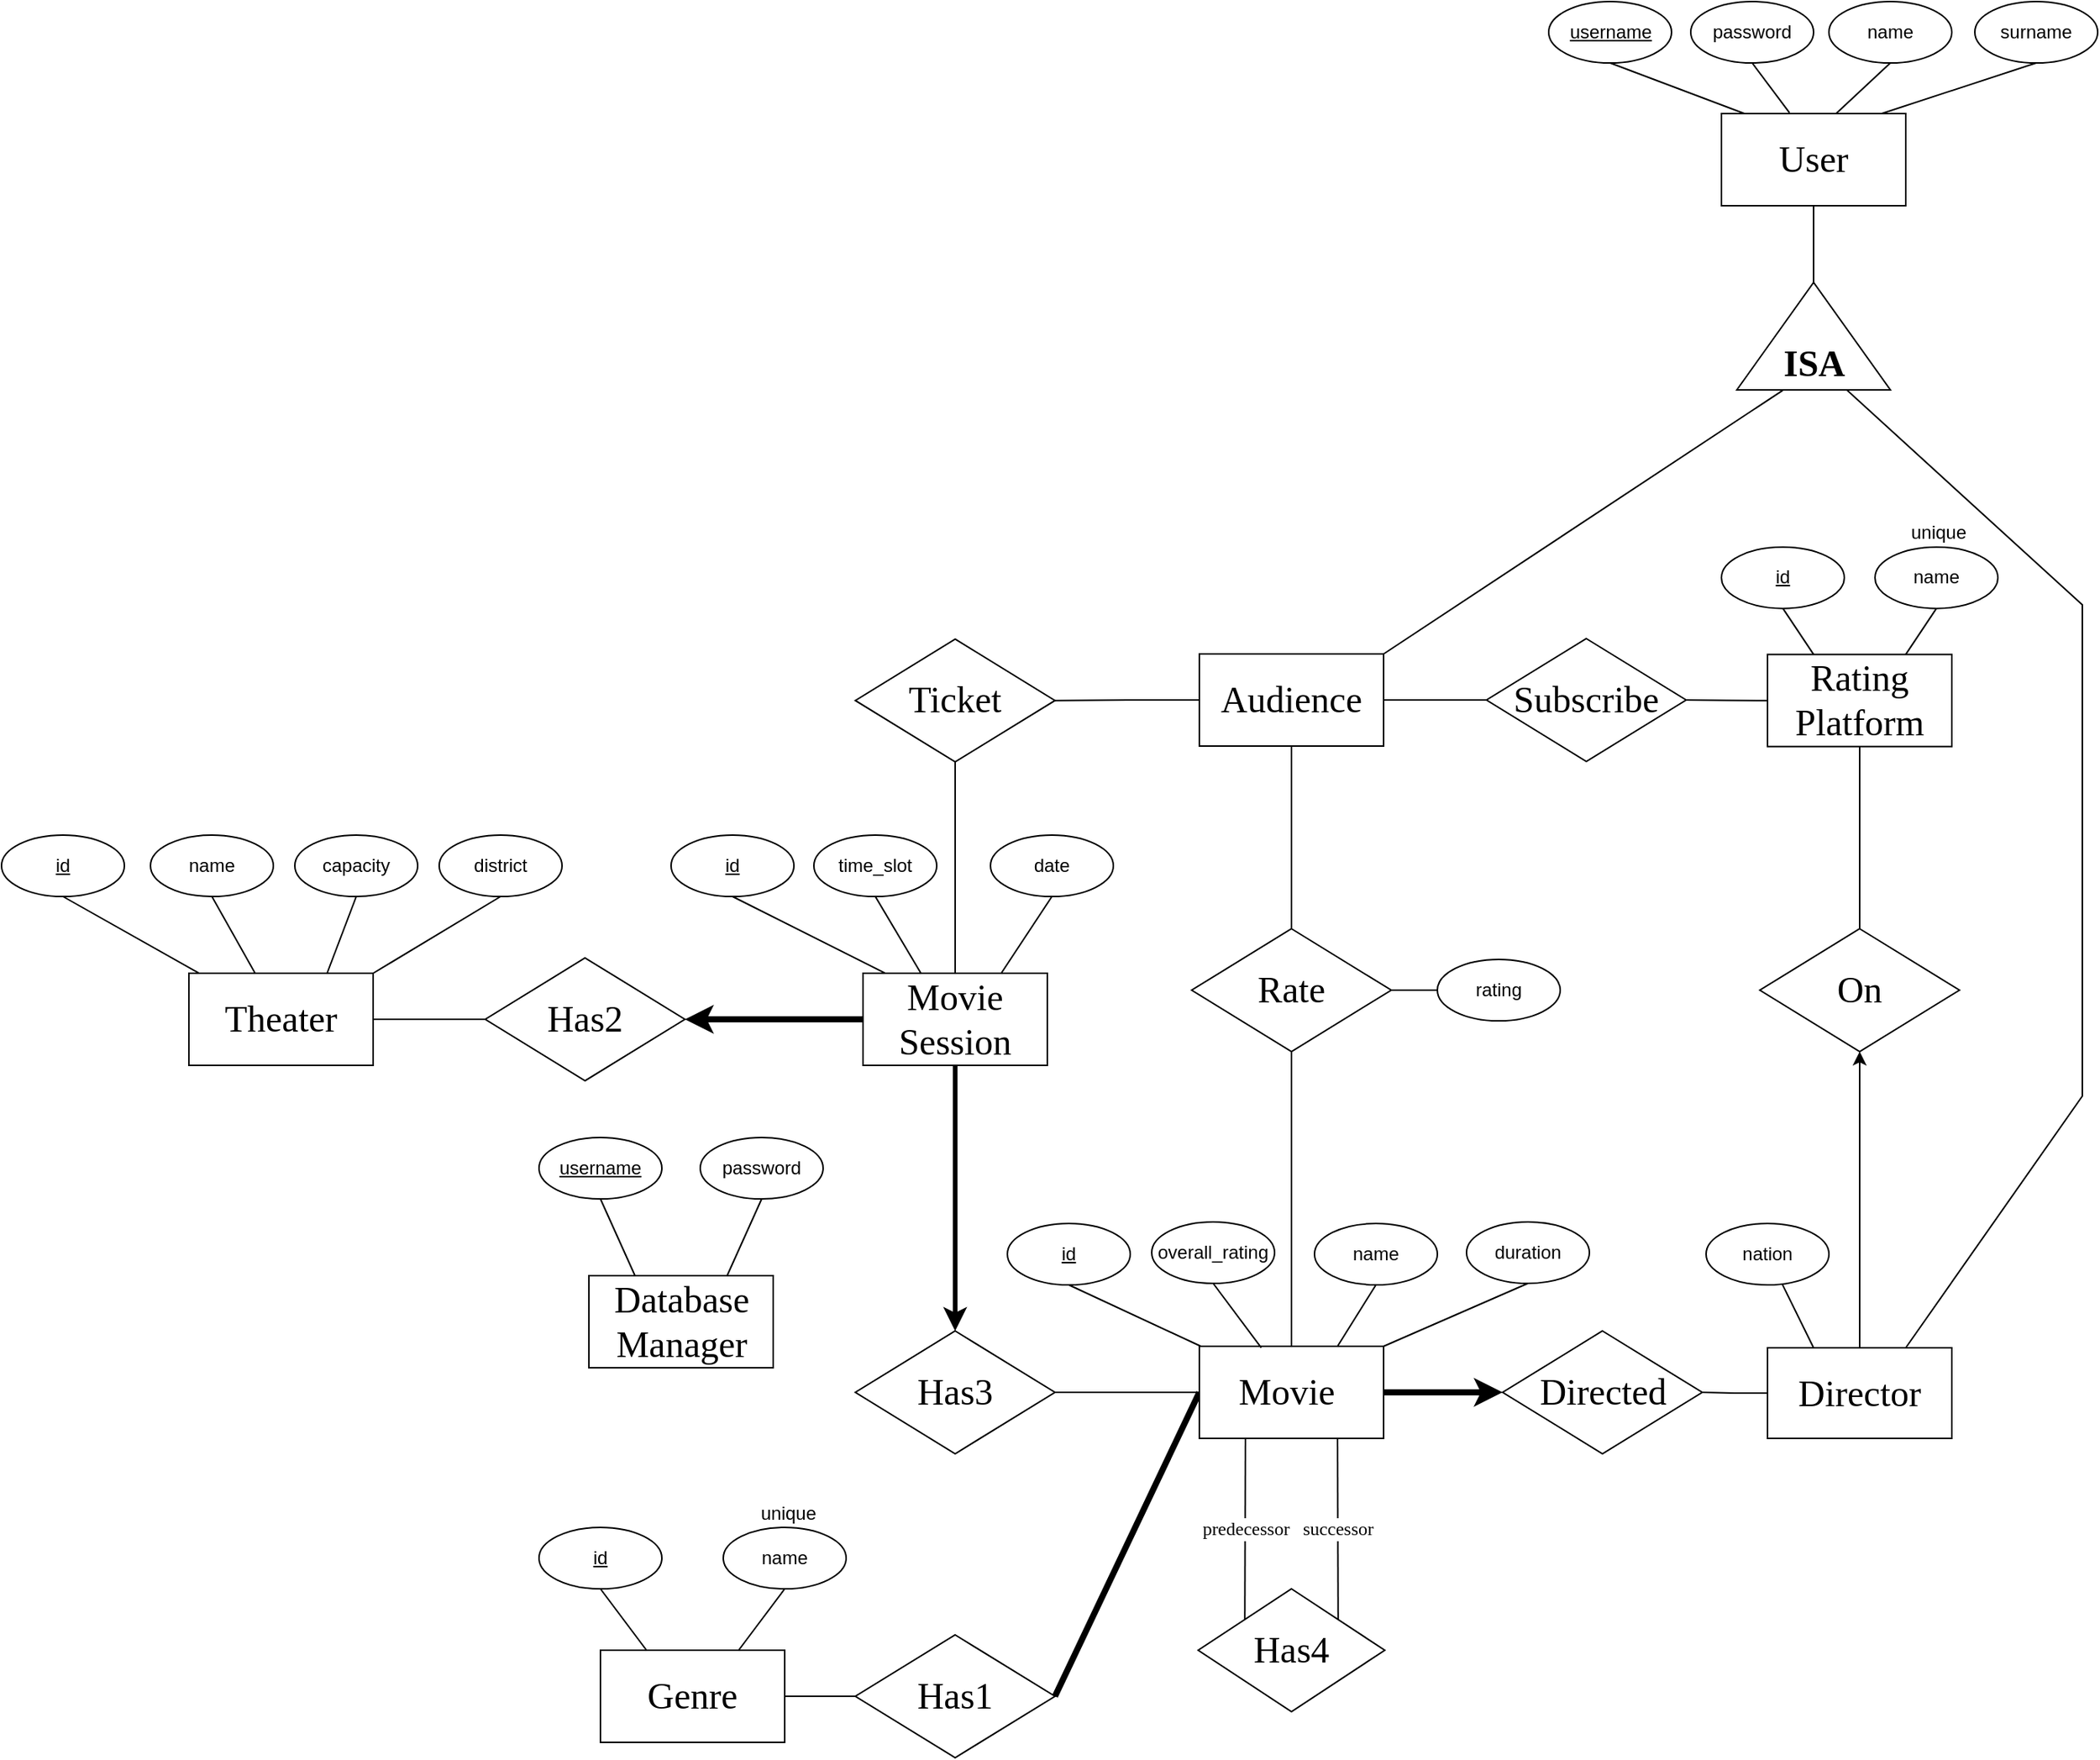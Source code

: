 <mxfile version="21.1.2" type="device">
  <diagram name="Page-1" id="j0nukCo0l5Td_Ldd-Fi8">
    <mxGraphModel dx="608" dy="2450" grid="1" gridSize="10" guides="1" tooltips="1" connect="1" arrows="1" fold="1" page="1" pageScale="1" pageWidth="850" pageHeight="1100" math="0" shadow="0">
      <root>
        <mxCell id="0" />
        <mxCell id="1" parent="0" />
        <mxCell id="RdDmnzi2k4NcZiymzzx3-7" value="" style="rounded=0;orthogonalLoop=1;jettySize=auto;html=1;strokeColor=default;endArrow=none;endFill=0;entryX=0;entryY=0;entryDx=50;entryDy=0;entryPerimeter=0;" parent="1" source="RdDmnzi2k4NcZiymzzx3-1" target="RdDmnzi2k4NcZiymzzx3-3" edge="1">
          <mxGeometry relative="1" as="geometry" />
        </mxCell>
        <mxCell id="RdDmnzi2k4NcZiymzzx3-1" value="&lt;font style=&quot;font-size: 24px;&quot;&gt;User&lt;/font&gt;" style="rounded=0;whiteSpace=wrap;html=1;fontFamily=Times New Roman;" parent="1" vertex="1">
          <mxGeometry x="2130" y="-477" width="120" height="60" as="geometry" />
        </mxCell>
        <mxCell id="RdDmnzi2k4NcZiymzzx3-11" style="rounded=0;orthogonalLoop=1;jettySize=auto;html=1;entryX=0.75;entryY=0;entryDx=0;entryDy=0;endArrow=none;endFill=0;exitX=0.719;exitY=1.004;exitDx=0;exitDy=0;exitPerimeter=0;" parent="1" source="RdDmnzi2k4NcZiymzzx3-3" target="RdDmnzi2k4NcZiymzzx3-10" edge="1">
          <mxGeometry relative="1" as="geometry">
            <mxPoint x="2270" y="-327.0" as="sourcePoint" />
            <Array as="points">
              <mxPoint x="2365" y="-157" />
              <mxPoint x="2365" y="163" />
            </Array>
          </mxGeometry>
        </mxCell>
        <mxCell id="RdDmnzi2k4NcZiymzzx3-12" value="" style="rounded=0;orthogonalLoop=1;jettySize=auto;html=1;exitX=0.299;exitY=1.004;exitDx=0;exitDy=0;exitPerimeter=0;endArrow=none;endFill=0;entryX=1;entryY=0;entryDx=0;entryDy=0;" parent="1" source="RdDmnzi2k4NcZiymzzx3-3" target="RdDmnzi2k4NcZiymzzx3-9" edge="1">
          <mxGeometry relative="1" as="geometry" />
        </mxCell>
        <mxCell id="RdDmnzi2k4NcZiymzzx3-3" value="&lt;font face=&quot;Times New Roman&quot; style=&quot;font-size: 24px;&quot;&gt;&lt;b&gt;ISA&lt;/b&gt;&lt;/font&gt;" style="verticalLabelPosition=middle;verticalAlign=bottom;html=1;shape=mxgraph.basic.acute_triangle;dx=0.5;align=center;horizontal=1;labelPosition=center;" parent="1" vertex="1">
          <mxGeometry x="2140" y="-367" width="100" height="70" as="geometry" />
        </mxCell>
        <mxCell id="RdDmnzi2k4NcZiymzzx3-175" style="edgeStyle=orthogonalEdgeStyle;rounded=0;orthogonalLoop=1;jettySize=auto;html=1;exitX=0.5;exitY=1;exitDx=0;exitDy=0;fontFamily=Helvetica;fontSize=12;fontColor=default;endArrow=none;endFill=0;" parent="1" source="RdDmnzi2k4NcZiymzzx3-9" target="RdDmnzi2k4NcZiymzzx3-31" edge="1">
          <mxGeometry relative="1" as="geometry">
            <mxPoint x="1850" y="-4" as="sourcePoint" />
          </mxGeometry>
        </mxCell>
        <mxCell id="RdDmnzi2k4NcZiymzzx3-195" style="edgeStyle=orthogonalEdgeStyle;rounded=0;orthogonalLoop=1;jettySize=auto;html=1;exitX=0;exitY=0.5;exitDx=0;exitDy=0;entryX=1;entryY=0.5;entryDx=0;entryDy=0;fontFamily=Helvetica;fontSize=12;fontColor=default;endArrow=none;endFill=0;" parent="1" source="RdDmnzi2k4NcZiymzzx3-9" target="RdDmnzi2k4NcZiymzzx3-192" edge="1">
          <mxGeometry relative="1" as="geometry" />
        </mxCell>
        <mxCell id="RdDmnzi2k4NcZiymzzx3-9" value="&lt;font style=&quot;font-size: 24px;&quot;&gt;Audience&lt;/font&gt;" style="rounded=0;whiteSpace=wrap;html=1;fontFamily=Times New Roman;" parent="1" vertex="1">
          <mxGeometry x="1790" y="-125" width="120" height="60" as="geometry" />
        </mxCell>
        <mxCell id="RdDmnzi2k4NcZiymzzx3-109" style="edgeStyle=orthogonalEdgeStyle;rounded=0;orthogonalLoop=1;jettySize=auto;html=1;exitX=0;exitY=0.5;exitDx=0;exitDy=0;entryX=1;entryY=0.5;entryDx=0;entryDy=0;endArrow=none;endFill=0;" parent="1" source="RdDmnzi2k4NcZiymzzx3-10" target="RdDmnzi2k4NcZiymzzx3-106" edge="1">
          <mxGeometry relative="1" as="geometry" />
        </mxCell>
        <mxCell id="RdDmnzi2k4NcZiymzzx3-10" value="&lt;font style=&quot;font-size: 24px;&quot;&gt;Director&lt;/font&gt;" style="rounded=0;whiteSpace=wrap;html=1;fontFamily=Times New Roman;" parent="1" vertex="1">
          <mxGeometry x="2160" y="327" width="120" height="59" as="geometry" />
        </mxCell>
        <mxCell id="RdDmnzi2k4NcZiymzzx3-15" value="name" style="ellipse;whiteSpace=wrap;html=1;" parent="1" vertex="1">
          <mxGeometry x="2200" y="-550" width="80" height="40" as="geometry" />
        </mxCell>
        <mxCell id="RdDmnzi2k4NcZiymzzx3-16" value="surname" style="ellipse;whiteSpace=wrap;html=1;" parent="1" vertex="1">
          <mxGeometry x="2295" y="-550" width="80" height="40" as="geometry" />
        </mxCell>
        <mxCell id="RdDmnzi2k4NcZiymzzx3-21" style="rounded=0;orthogonalLoop=1;jettySize=auto;html=1;exitX=0.5;exitY=1;exitDx=0;exitDy=0;endArrow=none;endFill=0;entryX=0.622;entryY=0;entryDx=0;entryDy=0;entryPerimeter=0;" parent="1" source="RdDmnzi2k4NcZiymzzx3-15" target="RdDmnzi2k4NcZiymzzx3-1" edge="1">
          <mxGeometry relative="1" as="geometry">
            <mxPoint x="2150" y="-537" as="sourcePoint" />
            <mxPoint x="2200" y="-487" as="targetPoint" />
          </mxGeometry>
        </mxCell>
        <mxCell id="RdDmnzi2k4NcZiymzzx3-23" style="rounded=0;orthogonalLoop=1;jettySize=auto;html=1;exitX=0.5;exitY=1;exitDx=0;exitDy=0;endArrow=none;endFill=0;entryX=0.869;entryY=0;entryDx=0;entryDy=0;entryPerimeter=0;" parent="1" source="RdDmnzi2k4NcZiymzzx3-16" target="RdDmnzi2k4NcZiymzzx3-1" edge="1">
          <mxGeometry relative="1" as="geometry">
            <mxPoint x="2250" y="-537" as="sourcePoint" />
            <mxPoint x="2230" y="-487" as="targetPoint" />
          </mxGeometry>
        </mxCell>
        <mxCell id="RdDmnzi2k4NcZiymzzx3-28" style="rounded=0;orthogonalLoop=1;jettySize=auto;html=1;endArrow=none;endFill=0;entryX=0.25;entryY=0;entryDx=0;entryDy=0;" parent="1" source="RdDmnzi2k4NcZiymzzx3-26" target="RdDmnzi2k4NcZiymzzx3-10" edge="1">
          <mxGeometry relative="1" as="geometry">
            <mxPoint x="2250" y="327" as="targetPoint" />
          </mxGeometry>
        </mxCell>
        <mxCell id="RdDmnzi2k4NcZiymzzx3-26" value="nation" style="ellipse;whiteSpace=wrap;html=1;" parent="1" vertex="1">
          <mxGeometry x="2120" y="246" width="80" height="40" as="geometry" />
        </mxCell>
        <mxCell id="RdDmnzi2k4NcZiymzzx3-31" value="&lt;font style=&quot;font-size: 24px;&quot; face=&quot;Times New Roman&quot;&gt;Rate&lt;/font&gt;" style="rhombus;whiteSpace=wrap;html=1;" parent="1" vertex="1">
          <mxGeometry x="1785" y="54" width="130" height="80" as="geometry" />
        </mxCell>
        <mxCell id="RdDmnzi2k4NcZiymzzx3-34" value="&lt;font style=&quot;font-size: 24px;&quot;&gt;Rating Platform&lt;/font&gt;" style="rounded=0;whiteSpace=wrap;html=1;fontFamily=Times New Roman;" parent="1" vertex="1">
          <mxGeometry x="2160" y="-124.68" width="120" height="60" as="geometry" />
        </mxCell>
        <mxCell id="RdDmnzi2k4NcZiymzzx3-36" style="edgeStyle=orthogonalEdgeStyle;rounded=0;orthogonalLoop=1;jettySize=auto;html=1;exitX=0;exitY=0.5;exitDx=0;exitDy=0;entryX=1;entryY=0.5;entryDx=0;entryDy=0;endArrow=none;endFill=0;" parent="1" source="RdDmnzi2k4NcZiymzzx3-35" target="RdDmnzi2k4NcZiymzzx3-9" edge="1">
          <mxGeometry relative="1" as="geometry" />
        </mxCell>
        <mxCell id="RdDmnzi2k4NcZiymzzx3-35" value="&lt;font style=&quot;font-size: 24px;&quot; face=&quot;Times New Roman&quot;&gt;Subscribe&lt;/font&gt;" style="rhombus;whiteSpace=wrap;html=1;" parent="1" vertex="1">
          <mxGeometry x="1977" y="-135" width="130" height="80" as="geometry" />
        </mxCell>
        <mxCell id="RdDmnzi2k4NcZiymzzx3-37" style="edgeStyle=orthogonalEdgeStyle;rounded=0;orthogonalLoop=1;jettySize=auto;html=1;entryX=1;entryY=0.5;entryDx=0;entryDy=0;endArrow=none;endFill=0;exitX=0;exitY=0.5;exitDx=0;exitDy=0;" parent="1" source="RdDmnzi2k4NcZiymzzx3-34" target="RdDmnzi2k4NcZiymzzx3-35" edge="1">
          <mxGeometry relative="1" as="geometry">
            <mxPoint x="2230" y="-105.68" as="sourcePoint" />
            <mxPoint x="2460" y="-194.68" as="targetPoint" />
          </mxGeometry>
        </mxCell>
        <mxCell id="RdDmnzi2k4NcZiymzzx3-38" style="rounded=0;orthogonalLoop=1;jettySize=auto;html=1;exitX=0.5;exitY=1;exitDx=0;exitDy=0;endArrow=none;endFill=0;entryX=0.25;entryY=0;entryDx=0;entryDy=0;" parent="1" source="RdDmnzi2k4NcZiymzzx3-39" target="RdDmnzi2k4NcZiymzzx3-34" edge="1">
          <mxGeometry relative="1" as="geometry">
            <mxPoint x="2220" y="-137" as="targetPoint" />
          </mxGeometry>
        </mxCell>
        <mxCell id="RdDmnzi2k4NcZiymzzx3-39" value="&lt;u&gt;id&lt;/u&gt;" style="ellipse;whiteSpace=wrap;html=1;" parent="1" vertex="1">
          <mxGeometry x="2130" y="-194.68" width="80" height="40" as="geometry" />
        </mxCell>
        <mxCell id="RdDmnzi2k4NcZiymzzx3-40" value="name" style="ellipse;whiteSpace=wrap;html=1;" parent="1" vertex="1">
          <mxGeometry x="2230" y="-194.68" width="80" height="40" as="geometry" />
        </mxCell>
        <mxCell id="RdDmnzi2k4NcZiymzzx3-43" style="rounded=0;orthogonalLoop=1;jettySize=auto;html=1;exitX=0.5;exitY=1;exitDx=0;exitDy=0;endArrow=none;endFill=0;entryX=0.75;entryY=0;entryDx=0;entryDy=0;" parent="1" source="RdDmnzi2k4NcZiymzzx3-40" target="RdDmnzi2k4NcZiymzzx3-34" edge="1">
          <mxGeometry relative="1" as="geometry">
            <mxPoint x="2170" y="-156" as="sourcePoint" />
            <mxPoint x="2291" y="-116" as="targetPoint" />
          </mxGeometry>
        </mxCell>
        <mxCell id="RdDmnzi2k4NcZiymzzx3-47" value="&lt;font style=&quot;font-size: 24px;&quot;&gt;Genre&lt;/font&gt;" style="rounded=0;whiteSpace=wrap;html=1;fontFamily=Times New Roman;" parent="1" vertex="1">
          <mxGeometry x="1400" y="524" width="120" height="60" as="geometry" />
        </mxCell>
        <mxCell id="RdDmnzi2k4NcZiymzzx3-50" style="rounded=0;orthogonalLoop=1;jettySize=auto;html=1;exitX=0.5;exitY=1;exitDx=0;exitDy=0;entryX=0.25;entryY=0;entryDx=0;entryDy=0;endArrow=none;endFill=0;" parent="1" source="RdDmnzi2k4NcZiymzzx3-48" target="RdDmnzi2k4NcZiymzzx3-47" edge="1">
          <mxGeometry relative="1" as="geometry" />
        </mxCell>
        <mxCell id="RdDmnzi2k4NcZiymzzx3-48" value="&lt;u&gt;id&lt;/u&gt;" style="ellipse;whiteSpace=wrap;html=1;" parent="1" vertex="1">
          <mxGeometry x="1360" y="444" width="80" height="40" as="geometry" />
        </mxCell>
        <mxCell id="RdDmnzi2k4NcZiymzzx3-51" style="rounded=0;orthogonalLoop=1;jettySize=auto;html=1;exitX=0.5;exitY=1;exitDx=0;exitDy=0;entryX=0.75;entryY=0;entryDx=0;entryDy=0;endArrow=none;endFill=0;" parent="1" source="RdDmnzi2k4NcZiymzzx3-49" target="RdDmnzi2k4NcZiymzzx3-47" edge="1">
          <mxGeometry relative="1" as="geometry" />
        </mxCell>
        <mxCell id="RdDmnzi2k4NcZiymzzx3-49" value="name" style="ellipse;whiteSpace=wrap;html=1;" parent="1" vertex="1">
          <mxGeometry x="1480" y="444" width="80" height="40" as="geometry" />
        </mxCell>
        <mxCell id="RdDmnzi2k4NcZiymzzx3-53" style="edgeStyle=orthogonalEdgeStyle;rounded=0;orthogonalLoop=1;jettySize=auto;html=1;exitX=0;exitY=0.5;exitDx=0;exitDy=0;entryX=1;entryY=0.5;entryDx=0;entryDy=0;endArrow=none;endFill=0;" parent="1" source="RdDmnzi2k4NcZiymzzx3-52" target="RdDmnzi2k4NcZiymzzx3-47" edge="1">
          <mxGeometry relative="1" as="geometry" />
        </mxCell>
        <mxCell id="RdDmnzi2k4NcZiymzzx3-54" style="rounded=0;orthogonalLoop=1;jettySize=auto;html=1;entryX=1;entryY=0.5;entryDx=0;entryDy=0;endArrow=none;endFill=0;strokeWidth=4;exitX=0;exitY=0.5;exitDx=0;exitDy=0;" parent="1" source="RdDmnzi2k4NcZiymzzx3-58" target="RdDmnzi2k4NcZiymzzx3-52" edge="1">
          <mxGeometry relative="1" as="geometry">
            <mxPoint x="1600" y="556" as="sourcePoint" />
            <mxPoint x="1520" y="556" as="targetPoint" />
          </mxGeometry>
        </mxCell>
        <mxCell id="RdDmnzi2k4NcZiymzzx3-52" value="&lt;font style=&quot;font-size: 24px;&quot; face=&quot;Times New Roman&quot;&gt;Has1&lt;/font&gt;" style="rhombus;whiteSpace=wrap;html=1;" parent="1" vertex="1">
          <mxGeometry x="1566" y="514" width="130" height="80" as="geometry" />
        </mxCell>
        <mxCell id="RdDmnzi2k4NcZiymzzx3-108" style="edgeStyle=orthogonalEdgeStyle;rounded=0;orthogonalLoop=1;jettySize=auto;html=1;exitX=1;exitY=0.5;exitDx=0;exitDy=0;entryX=0;entryY=0.5;entryDx=0;entryDy=0;strokeWidth=4;" parent="1" source="RdDmnzi2k4NcZiymzzx3-58" target="RdDmnzi2k4NcZiymzzx3-106" edge="1">
          <mxGeometry relative="1" as="geometry">
            <mxPoint x="1795" y="354" as="targetPoint" />
          </mxGeometry>
        </mxCell>
        <mxCell id="RdDmnzi2k4NcZiymzzx3-118" style="rounded=0;orthogonalLoop=1;jettySize=auto;html=1;entryX=1;entryY=0.5;entryDx=0;entryDy=0;fontFamily=Helvetica;fontSize=12;fontColor=default;endArrow=none;endFill=0;edgeStyle=orthogonalEdgeStyle;" parent="1" source="RdDmnzi2k4NcZiymzzx3-58" target="RdDmnzi2k4NcZiymzzx3-117" edge="1">
          <mxGeometry relative="1" as="geometry" />
        </mxCell>
        <mxCell id="RdDmnzi2k4NcZiymzzx3-158" value="&lt;font face=&quot;Times New Roman&quot;&gt;predecessor&lt;/font&gt;" style="rounded=0;orthogonalLoop=1;jettySize=auto;html=1;entryX=0;entryY=0;entryDx=0;entryDy=0;fontFamily=Helvetica;fontSize=12;fontColor=default;endArrow=none;endFill=0;exitX=0.25;exitY=1;exitDx=0;exitDy=0;" parent="1" source="RdDmnzi2k4NcZiymzzx3-58" target="RdDmnzi2k4NcZiymzzx3-157" edge="1">
          <mxGeometry relative="1" as="geometry">
            <mxPoint x="1810" y="384" as="sourcePoint" />
          </mxGeometry>
        </mxCell>
        <mxCell id="RdDmnzi2k4NcZiymzzx3-177" style="edgeStyle=orthogonalEdgeStyle;rounded=0;orthogonalLoop=1;jettySize=auto;html=1;exitX=0.5;exitY=0;exitDx=0;exitDy=0;entryX=0.5;entryY=1;entryDx=0;entryDy=0;fontFamily=Helvetica;fontSize=12;fontColor=default;endArrow=none;endFill=0;" parent="1" source="RdDmnzi2k4NcZiymzzx3-58" target="RdDmnzi2k4NcZiymzzx3-31" edge="1">
          <mxGeometry relative="1" as="geometry" />
        </mxCell>
        <mxCell id="RdDmnzi2k4NcZiymzzx3-58" value="&lt;font style=&quot;font-size: 24px;&quot;&gt;Movie&amp;nbsp;&lt;/font&gt;" style="rounded=0;whiteSpace=wrap;html=1;fontFamily=Times New Roman;" parent="1" vertex="1">
          <mxGeometry x="1790" y="326" width="120" height="60" as="geometry" />
        </mxCell>
        <mxCell id="RdDmnzi2k4NcZiymzzx3-70" style="rounded=0;orthogonalLoop=1;jettySize=auto;html=1;exitX=0.5;exitY=1;exitDx=0;exitDy=0;entryX=0;entryY=0;entryDx=0;entryDy=0;endArrow=none;endFill=0;" parent="1" source="RdDmnzi2k4NcZiymzzx3-71" edge="1">
          <mxGeometry relative="1" as="geometry">
            <mxPoint x="1791" y="326" as="targetPoint" />
            <mxPoint x="1696" y="285" as="sourcePoint" />
          </mxGeometry>
        </mxCell>
        <mxCell id="RdDmnzi2k4NcZiymzzx3-71" value="&lt;u&gt;id&lt;/u&gt;" style="ellipse;whiteSpace=wrap;html=1;" parent="1" vertex="1">
          <mxGeometry x="1665" y="246" width="80" height="40" as="geometry" />
        </mxCell>
        <mxCell id="RdDmnzi2k4NcZiymzzx3-72" value="name" style="ellipse;whiteSpace=wrap;html=1;" parent="1" vertex="1">
          <mxGeometry x="1865" y="246" width="80" height="40" as="geometry" />
        </mxCell>
        <mxCell id="RdDmnzi2k4NcZiymzzx3-73" style="rounded=0;orthogonalLoop=1;jettySize=auto;html=1;exitX=0.5;exitY=1;exitDx=0;exitDy=0;endArrow=none;endFill=0;entryX=0.75;entryY=0;entryDx=0;entryDy=0;" parent="1" source="RdDmnzi2k4NcZiymzzx3-72" target="RdDmnzi2k4NcZiymzzx3-58" edge="1">
          <mxGeometry relative="1" as="geometry">
            <mxPoint x="1850" y="326" as="targetPoint" />
            <mxPoint x="1790" y="296" as="sourcePoint" />
          </mxGeometry>
        </mxCell>
        <mxCell id="RdDmnzi2k4NcZiymzzx3-75" style="edgeStyle=orthogonalEdgeStyle;rounded=0;orthogonalLoop=1;jettySize=auto;html=1;exitX=0;exitY=0.5;exitDx=0;exitDy=0;entryX=1;entryY=0.5;entryDx=0;entryDy=0;endArrow=classic;endFill=1;strokeWidth=4;" parent="1" source="RdDmnzi2k4NcZiymzzx3-105" target="RdDmnzi2k4NcZiymzzx3-78" edge="1">
          <mxGeometry relative="1" as="geometry">
            <mxPoint x="1975" y="686" as="sourcePoint" />
          </mxGeometry>
        </mxCell>
        <mxCell id="RdDmnzi2k4NcZiymzzx3-76" value="&lt;font style=&quot;font-size: 24px;&quot;&gt;Theater&lt;br&gt;&lt;/font&gt;" style="rounded=0;whiteSpace=wrap;html=1;fontFamily=Times New Roman;" parent="1" vertex="1">
          <mxGeometry x="1132" y="83" width="120" height="60" as="geometry" />
        </mxCell>
        <mxCell id="RdDmnzi2k4NcZiymzzx3-77" style="edgeStyle=orthogonalEdgeStyle;rounded=0;orthogonalLoop=1;jettySize=auto;html=1;exitX=1;exitY=0.5;exitDx=0;exitDy=0;endArrow=none;endFill=0;entryX=0;entryY=0.5;entryDx=0;entryDy=0;" parent="1" source="RdDmnzi2k4NcZiymzzx3-76" target="RdDmnzi2k4NcZiymzzx3-78" edge="1">
          <mxGeometry relative="1" as="geometry">
            <mxPoint x="1880" y="876" as="targetPoint" />
          </mxGeometry>
        </mxCell>
        <mxCell id="RdDmnzi2k4NcZiymzzx3-78" value="&lt;font style=&quot;font-size: 24px;&quot; face=&quot;Times New Roman&quot;&gt;Has2&lt;/font&gt;" style="rhombus;whiteSpace=wrap;html=1;" parent="1" vertex="1">
          <mxGeometry x="1325" y="73" width="130" height="80" as="geometry" />
        </mxCell>
        <mxCell id="RdDmnzi2k4NcZiymzzx3-79" value="&lt;u&gt;id&lt;/u&gt;" style="ellipse;whiteSpace=wrap;html=1;" parent="1" vertex="1">
          <mxGeometry x="1010" y="-7" width="80" height="40" as="geometry" />
        </mxCell>
        <mxCell id="RdDmnzi2k4NcZiymzzx3-80" value="name" style="ellipse;whiteSpace=wrap;html=1;" parent="1" vertex="1">
          <mxGeometry x="1107" y="-7" width="80" height="40" as="geometry" />
        </mxCell>
        <mxCell id="RdDmnzi2k4NcZiymzzx3-81" value="capacity" style="ellipse;whiteSpace=wrap;html=1;" parent="1" vertex="1">
          <mxGeometry x="1201" y="-7" width="80" height="40" as="geometry" />
        </mxCell>
        <mxCell id="RdDmnzi2k4NcZiymzzx3-82" style="rounded=0;orthogonalLoop=1;jettySize=auto;html=1;endArrow=none;endFill=0;exitX=0.5;exitY=1;exitDx=0;exitDy=0;" parent="1" source="RdDmnzi2k4NcZiymzzx3-79" target="RdDmnzi2k4NcZiymzzx3-76" edge="1">
          <mxGeometry relative="1" as="geometry">
            <mxPoint x="1880" y="976" as="targetPoint" />
            <mxPoint x="1770" y="936" as="sourcePoint" />
          </mxGeometry>
        </mxCell>
        <mxCell id="RdDmnzi2k4NcZiymzzx3-84" style="rounded=0;orthogonalLoop=1;jettySize=auto;html=1;endArrow=none;endFill=0;exitX=0.5;exitY=1;exitDx=0;exitDy=0;" parent="1" source="RdDmnzi2k4NcZiymzzx3-80" target="RdDmnzi2k4NcZiymzzx3-76" edge="1">
          <mxGeometry relative="1" as="geometry">
            <mxPoint x="1880" y="988" as="targetPoint" />
            <mxPoint x="1770" y="936" as="sourcePoint" />
          </mxGeometry>
        </mxCell>
        <mxCell id="RdDmnzi2k4NcZiymzzx3-85" style="rounded=0;orthogonalLoop=1;jettySize=auto;html=1;entryX=0.75;entryY=0;entryDx=0;entryDy=0;endArrow=none;endFill=0;exitX=0.5;exitY=1;exitDx=0;exitDy=0;" parent="1" source="RdDmnzi2k4NcZiymzzx3-81" target="RdDmnzi2k4NcZiymzzx3-76" edge="1">
          <mxGeometry relative="1" as="geometry">
            <mxPoint x="1890" y="998" as="targetPoint" />
            <mxPoint x="1780" y="946" as="sourcePoint" />
          </mxGeometry>
        </mxCell>
        <mxCell id="RdDmnzi2k4NcZiymzzx3-86" value="district" style="ellipse;whiteSpace=wrap;html=1;" parent="1" vertex="1">
          <mxGeometry x="1295" y="-7" width="80" height="40" as="geometry" />
        </mxCell>
        <mxCell id="RdDmnzi2k4NcZiymzzx3-87" style="rounded=0;orthogonalLoop=1;jettySize=auto;html=1;entryX=1;entryY=0;entryDx=0;entryDy=0;endArrow=none;endFill=0;exitX=0.5;exitY=1;exitDx=0;exitDy=0;" parent="1" source="RdDmnzi2k4NcZiymzzx3-86" target="RdDmnzi2k4NcZiymzzx3-76" edge="1">
          <mxGeometry relative="1" as="geometry">
            <mxPoint x="2040" y="976" as="targetPoint" />
            <mxPoint x="1880" y="946" as="sourcePoint" />
          </mxGeometry>
        </mxCell>
        <mxCell id="RdDmnzi2k4NcZiymzzx3-89" value="duration" style="ellipse;whiteSpace=wrap;html=1;" parent="1" vertex="1">
          <mxGeometry x="1964" y="245" width="80" height="40" as="geometry" />
        </mxCell>
        <mxCell id="RdDmnzi2k4NcZiymzzx3-90" style="rounded=0;orthogonalLoop=1;jettySize=auto;html=1;exitX=0.5;exitY=1;exitDx=0;exitDy=0;endArrow=none;endFill=0;entryX=1;entryY=0;entryDx=0;entryDy=0;" parent="1" source="RdDmnzi2k4NcZiymzzx3-89" target="RdDmnzi2k4NcZiymzzx3-58" edge="1">
          <mxGeometry relative="1" as="geometry">
            <mxPoint x="1950" y="336" as="targetPoint" />
            <mxPoint x="1950" y="276" as="sourcePoint" />
          </mxGeometry>
        </mxCell>
        <mxCell id="RdDmnzi2k4NcZiymzzx3-119" style="edgeStyle=orthogonalEdgeStyle;rounded=0;orthogonalLoop=1;jettySize=auto;html=1;exitX=0.5;exitY=1;exitDx=0;exitDy=0;fontFamily=Helvetica;fontSize=12;fontColor=default;strokeWidth=3;" parent="1" source="RdDmnzi2k4NcZiymzzx3-105" target="RdDmnzi2k4NcZiymzzx3-117" edge="1">
          <mxGeometry relative="1" as="geometry" />
        </mxCell>
        <mxCell id="RdDmnzi2k4NcZiymzzx3-105" value="&lt;font style=&quot;font-size: 24px;&quot;&gt;Movie Session&lt;/font&gt;" style="rounded=0;whiteSpace=wrap;html=1;fontFamily=Times New Roman;" parent="1" vertex="1">
          <mxGeometry x="1571" y="83" width="120" height="60" as="geometry" />
        </mxCell>
        <mxCell id="RdDmnzi2k4NcZiymzzx3-106" value="&lt;font style=&quot;font-size: 24px;&quot; face=&quot;Times New Roman&quot;&gt;Directed&lt;/font&gt;" style="rhombus;whiteSpace=wrap;html=1;" parent="1" vertex="1">
          <mxGeometry x="1987.5" y="316" width="130" height="80" as="geometry" />
        </mxCell>
        <mxCell id="RdDmnzi2k4NcZiymzzx3-111" value="" style="edgeStyle=orthogonalEdgeStyle;rounded=0;orthogonalLoop=1;jettySize=auto;html=1;endArrow=none;endFill=0;exitX=0.5;exitY=1;exitDx=0;exitDy=0;entryX=0.5;entryY=0;entryDx=0;entryDy=0;" parent="1" source="RdDmnzi2k4NcZiymzzx3-34" target="RdDmnzi2k4NcZiymzzx3-110" edge="1">
          <mxGeometry relative="1" as="geometry">
            <mxPoint x="2260" y="15" as="targetPoint" />
            <mxPoint x="2220" y="-3.68" as="sourcePoint" />
          </mxGeometry>
        </mxCell>
        <mxCell id="RdDmnzi2k4NcZiymzzx3-110" value="&lt;font style=&quot;font-size: 24px;&quot; face=&quot;Times New Roman&quot;&gt;On&lt;/font&gt;" style="rhombus;whiteSpace=wrap;html=1;" parent="1" vertex="1">
          <mxGeometry x="2155" y="54" width="130" height="80" as="geometry" />
        </mxCell>
        <mxCell id="RdDmnzi2k4NcZiymzzx3-113" style="edgeStyle=orthogonalEdgeStyle;rounded=0;orthogonalLoop=1;jettySize=auto;html=1;exitX=0.5;exitY=0;exitDx=0;exitDy=0;entryX=0.5;entryY=1;entryDx=0;entryDy=0;strokeWidth=1;" parent="1" target="RdDmnzi2k4NcZiymzzx3-110" edge="1" source="RdDmnzi2k4NcZiymzzx3-10">
          <mxGeometry relative="1" as="geometry">
            <mxPoint x="2205.05" y="214.0" as="sourcePoint" />
            <mxPoint x="2205" y="246.32" as="targetPoint" />
          </mxGeometry>
        </mxCell>
        <mxCell id="RdDmnzi2k4NcZiymzzx3-117" value="&lt;font size=&quot;5&quot; face=&quot;Times New Roman&quot;&gt;Has3&lt;/font&gt;" style="rhombus;whiteSpace=wrap;html=1;" parent="1" vertex="1">
          <mxGeometry x="1566" y="316" width="130" height="80" as="geometry" />
        </mxCell>
        <mxCell id="RdDmnzi2k4NcZiymzzx3-137" value="&lt;font style=&quot;font-size: 24px;&quot;&gt;Database&lt;br&gt;Manager&lt;br&gt;&lt;/font&gt;" style="rounded=0;whiteSpace=wrap;html=1;fontFamily=Times New Roman;" parent="1" vertex="1">
          <mxGeometry x="1392.5" y="280" width="120" height="60" as="geometry" />
        </mxCell>
        <mxCell id="RdDmnzi2k4NcZiymzzx3-159" value="&lt;font face=&quot;Times New Roman&quot;&gt;successor&lt;/font&gt;" style="rounded=0;orthogonalLoop=1;jettySize=auto;html=1;fontFamily=Helvetica;fontSize=12;fontColor=default;endArrow=none;endFill=0;entryX=1;entryY=0;entryDx=0;entryDy=0;exitX=0.75;exitY=1;exitDx=0;exitDy=0;" parent="1" source="RdDmnzi2k4NcZiymzzx3-58" target="RdDmnzi2k4NcZiymzzx3-157" edge="1">
          <mxGeometry relative="1" as="geometry">
            <mxPoint x="1871" y="384" as="sourcePoint" />
            <mxPoint x="1680" y="584" as="targetPoint" />
          </mxGeometry>
        </mxCell>
        <mxCell id="RdDmnzi2k4NcZiymzzx3-157" value="&lt;font size=&quot;5&quot; face=&quot;Times New Roman&quot;&gt;Has4&lt;/font&gt;" style="rhombus;whiteSpace=wrap;html=1;" parent="1" vertex="1">
          <mxGeometry x="1789.25" y="484" width="121.5" height="80" as="geometry" />
        </mxCell>
        <mxCell id="RdDmnzi2k4NcZiymzzx3-191" style="edgeStyle=orthogonalEdgeStyle;rounded=0;orthogonalLoop=1;jettySize=auto;html=1;exitX=0;exitY=0.5;exitDx=0;exitDy=0;entryX=1;entryY=0.5;entryDx=0;entryDy=0;fontFamily=Helvetica;fontSize=12;fontColor=default;endArrow=none;endFill=0;" parent="1" source="RdDmnzi2k4NcZiymzzx3-190" target="RdDmnzi2k4NcZiymzzx3-31" edge="1">
          <mxGeometry relative="1" as="geometry" />
        </mxCell>
        <mxCell id="RdDmnzi2k4NcZiymzzx3-190" value="rating" style="ellipse;whiteSpace=wrap;html=1;" parent="1" vertex="1">
          <mxGeometry x="1945" y="74" width="80" height="40" as="geometry" />
        </mxCell>
        <mxCell id="SSm04Y2g9zdg_txRkgqm-33" style="edgeStyle=orthogonalEdgeStyle;rounded=0;orthogonalLoop=1;jettySize=auto;html=1;exitX=0.5;exitY=1;exitDx=0;exitDy=0;entryX=0.5;entryY=0;entryDx=0;entryDy=0;endArrow=none;endFill=0;" edge="1" parent="1" source="RdDmnzi2k4NcZiymzzx3-192" target="RdDmnzi2k4NcZiymzzx3-105">
          <mxGeometry relative="1" as="geometry" />
        </mxCell>
        <mxCell id="RdDmnzi2k4NcZiymzzx3-192" value="&lt;font style=&quot;font-size: 24px;&quot; face=&quot;Times New Roman&quot;&gt;Ticket&lt;/font&gt;" style="rhombus;whiteSpace=wrap;html=1;" parent="1" vertex="1">
          <mxGeometry x="1566" y="-134.68" width="130" height="80" as="geometry" />
        </mxCell>
        <mxCell id="SSm04Y2g9zdg_txRkgqm-26" style="rounded=0;orthogonalLoop=1;jettySize=auto;html=1;exitX=0.5;exitY=1;exitDx=0;exitDy=0;entryX=0.125;entryY=0;entryDx=0;entryDy=0;entryPerimeter=0;endArrow=none;endFill=0;" edge="1" parent="1" source="SSm04Y2g9zdg_txRkgqm-18" target="RdDmnzi2k4NcZiymzzx3-1">
          <mxGeometry relative="1" as="geometry" />
        </mxCell>
        <mxCell id="SSm04Y2g9zdg_txRkgqm-18" value="&lt;u&gt;username&lt;/u&gt;" style="ellipse;whiteSpace=wrap;html=1;" vertex="1" parent="1">
          <mxGeometry x="2017.5" y="-550" width="80" height="40" as="geometry" />
        </mxCell>
        <mxCell id="SSm04Y2g9zdg_txRkgqm-25" style="rounded=0;orthogonalLoop=1;jettySize=auto;html=1;exitX=0.5;exitY=1;exitDx=0;exitDy=0;entryX=0.369;entryY=-0.009;entryDx=0;entryDy=0;entryPerimeter=0;endArrow=none;endFill=0;" edge="1" parent="1" source="SSm04Y2g9zdg_txRkgqm-19" target="RdDmnzi2k4NcZiymzzx3-1">
          <mxGeometry relative="1" as="geometry" />
        </mxCell>
        <mxCell id="SSm04Y2g9zdg_txRkgqm-19" value="password" style="ellipse;whiteSpace=wrap;html=1;" vertex="1" parent="1">
          <mxGeometry x="2110" y="-550" width="80" height="40" as="geometry" />
        </mxCell>
        <mxCell id="SSm04Y2g9zdg_txRkgqm-23" style="rounded=0;orthogonalLoop=1;jettySize=auto;html=1;exitX=0.5;exitY=1;exitDx=0;exitDy=0;entryX=0.25;entryY=0;entryDx=0;entryDy=0;endArrow=none;endFill=0;" edge="1" parent="1" source="SSm04Y2g9zdg_txRkgqm-20" target="RdDmnzi2k4NcZiymzzx3-137">
          <mxGeometry relative="1" as="geometry" />
        </mxCell>
        <mxCell id="SSm04Y2g9zdg_txRkgqm-20" value="&lt;u&gt;username&lt;/u&gt;" style="ellipse;whiteSpace=wrap;html=1;" vertex="1" parent="1">
          <mxGeometry x="1360" y="190" width="80" height="40" as="geometry" />
        </mxCell>
        <mxCell id="SSm04Y2g9zdg_txRkgqm-22" style="rounded=0;orthogonalLoop=1;jettySize=auto;html=1;exitX=0.5;exitY=1;exitDx=0;exitDy=0;entryX=0.75;entryY=0;entryDx=0;entryDy=0;endArrow=none;endFill=0;" edge="1" parent="1" source="SSm04Y2g9zdg_txRkgqm-21" target="RdDmnzi2k4NcZiymzzx3-137">
          <mxGeometry relative="1" as="geometry" />
        </mxCell>
        <mxCell id="SSm04Y2g9zdg_txRkgqm-21" value="password" style="ellipse;whiteSpace=wrap;html=1;" vertex="1" parent="1">
          <mxGeometry x="1465" y="190" width="80" height="40" as="geometry" />
        </mxCell>
        <mxCell id="SSm04Y2g9zdg_txRkgqm-28" style="rounded=0;orthogonalLoop=1;jettySize=auto;html=1;exitX=0.5;exitY=1;exitDx=0;exitDy=0;entryX=0.336;entryY=0.015;entryDx=0;entryDy=0;entryPerimeter=0;endArrow=none;endFill=0;" edge="1" parent="1" source="SSm04Y2g9zdg_txRkgqm-27" target="RdDmnzi2k4NcZiymzzx3-58">
          <mxGeometry relative="1" as="geometry" />
        </mxCell>
        <mxCell id="SSm04Y2g9zdg_txRkgqm-27" value="overall_rating" style="ellipse;whiteSpace=wrap;html=1;" vertex="1" parent="1">
          <mxGeometry x="1759" y="245" width="80" height="40" as="geometry" />
        </mxCell>
        <mxCell id="SSm04Y2g9zdg_txRkgqm-35" style="rounded=0;orthogonalLoop=1;jettySize=auto;html=1;exitX=0.5;exitY=1;exitDx=0;exitDy=0;entryX=0.122;entryY=0.001;entryDx=0;entryDy=0;entryPerimeter=0;endArrow=none;endFill=0;" edge="1" parent="1" source="SSm04Y2g9zdg_txRkgqm-29" target="RdDmnzi2k4NcZiymzzx3-105">
          <mxGeometry relative="1" as="geometry" />
        </mxCell>
        <mxCell id="SSm04Y2g9zdg_txRkgqm-29" value="&lt;u&gt;id&lt;/u&gt;" style="ellipse;whiteSpace=wrap;html=1;" vertex="1" parent="1">
          <mxGeometry x="1446" y="-7" width="80" height="40" as="geometry" />
        </mxCell>
        <mxCell id="SSm04Y2g9zdg_txRkgqm-31" value="" style="rounded=0;orthogonalLoop=1;jettySize=auto;html=1;exitX=0.316;exitY=0.007;exitDx=0;exitDy=0;entryX=0.5;entryY=1;entryDx=0;entryDy=0;fontFamily=Helvetica;fontSize=12;fontColor=default;endArrow=none;endFill=0;exitPerimeter=0;" edge="1" parent="1" source="RdDmnzi2k4NcZiymzzx3-105" target="SSm04Y2g9zdg_txRkgqm-30">
          <mxGeometry relative="1" as="geometry">
            <mxPoint x="1631" y="83" as="sourcePoint" />
            <mxPoint x="1631" y="6" as="targetPoint" />
          </mxGeometry>
        </mxCell>
        <mxCell id="SSm04Y2g9zdg_txRkgqm-30" value="time_slot" style="ellipse;whiteSpace=wrap;html=1;" vertex="1" parent="1">
          <mxGeometry x="1539" y="-7" width="80" height="40" as="geometry" />
        </mxCell>
        <mxCell id="SSm04Y2g9zdg_txRkgqm-34" style="rounded=0;orthogonalLoop=1;jettySize=auto;html=1;exitX=0.5;exitY=1;exitDx=0;exitDy=0;entryX=0.75;entryY=0;entryDx=0;entryDy=0;endArrow=none;endFill=0;" edge="1" parent="1" source="SSm04Y2g9zdg_txRkgqm-32" target="RdDmnzi2k4NcZiymzzx3-105">
          <mxGeometry relative="1" as="geometry" />
        </mxCell>
        <mxCell id="SSm04Y2g9zdg_txRkgqm-32" value="date" style="ellipse;whiteSpace=wrap;html=1;" vertex="1" parent="1">
          <mxGeometry x="1654" y="-7" width="80" height="40" as="geometry" />
        </mxCell>
        <mxCell id="SSm04Y2g9zdg_txRkgqm-38" value="unique" style="text;html=1;align=center;verticalAlign=middle;resizable=0;points=[];autosize=1;strokeColor=none;fillColor=none;" vertex="1" parent="1">
          <mxGeometry x="2241" y="-219" width="60" height="30" as="geometry" />
        </mxCell>
        <mxCell id="SSm04Y2g9zdg_txRkgqm-39" value="unique" style="text;html=1;align=center;verticalAlign=middle;resizable=0;points=[];autosize=1;strokeColor=none;fillColor=none;" vertex="1" parent="1">
          <mxGeometry x="1492" y="420" width="60" height="30" as="geometry" />
        </mxCell>
      </root>
    </mxGraphModel>
  </diagram>
</mxfile>
